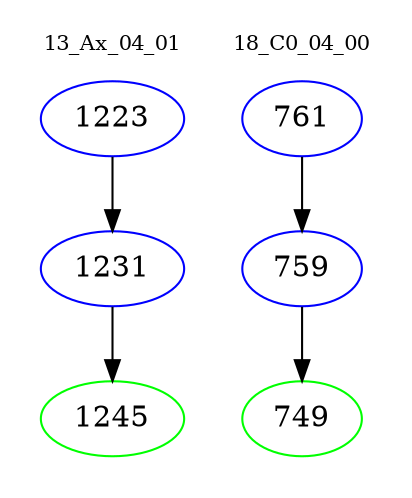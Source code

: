 digraph{
subgraph cluster_0 {
color = white
label = "13_Ax_04_01";
fontsize=10;
T0_1223 [label="1223", color="blue"]
T0_1223 -> T0_1231 [color="black"]
T0_1231 [label="1231", color="blue"]
T0_1231 -> T0_1245 [color="black"]
T0_1245 [label="1245", color="green"]
}
subgraph cluster_1 {
color = white
label = "18_C0_04_00";
fontsize=10;
T1_761 [label="761", color="blue"]
T1_761 -> T1_759 [color="black"]
T1_759 [label="759", color="blue"]
T1_759 -> T1_749 [color="black"]
T1_749 [label="749", color="green"]
}
}
